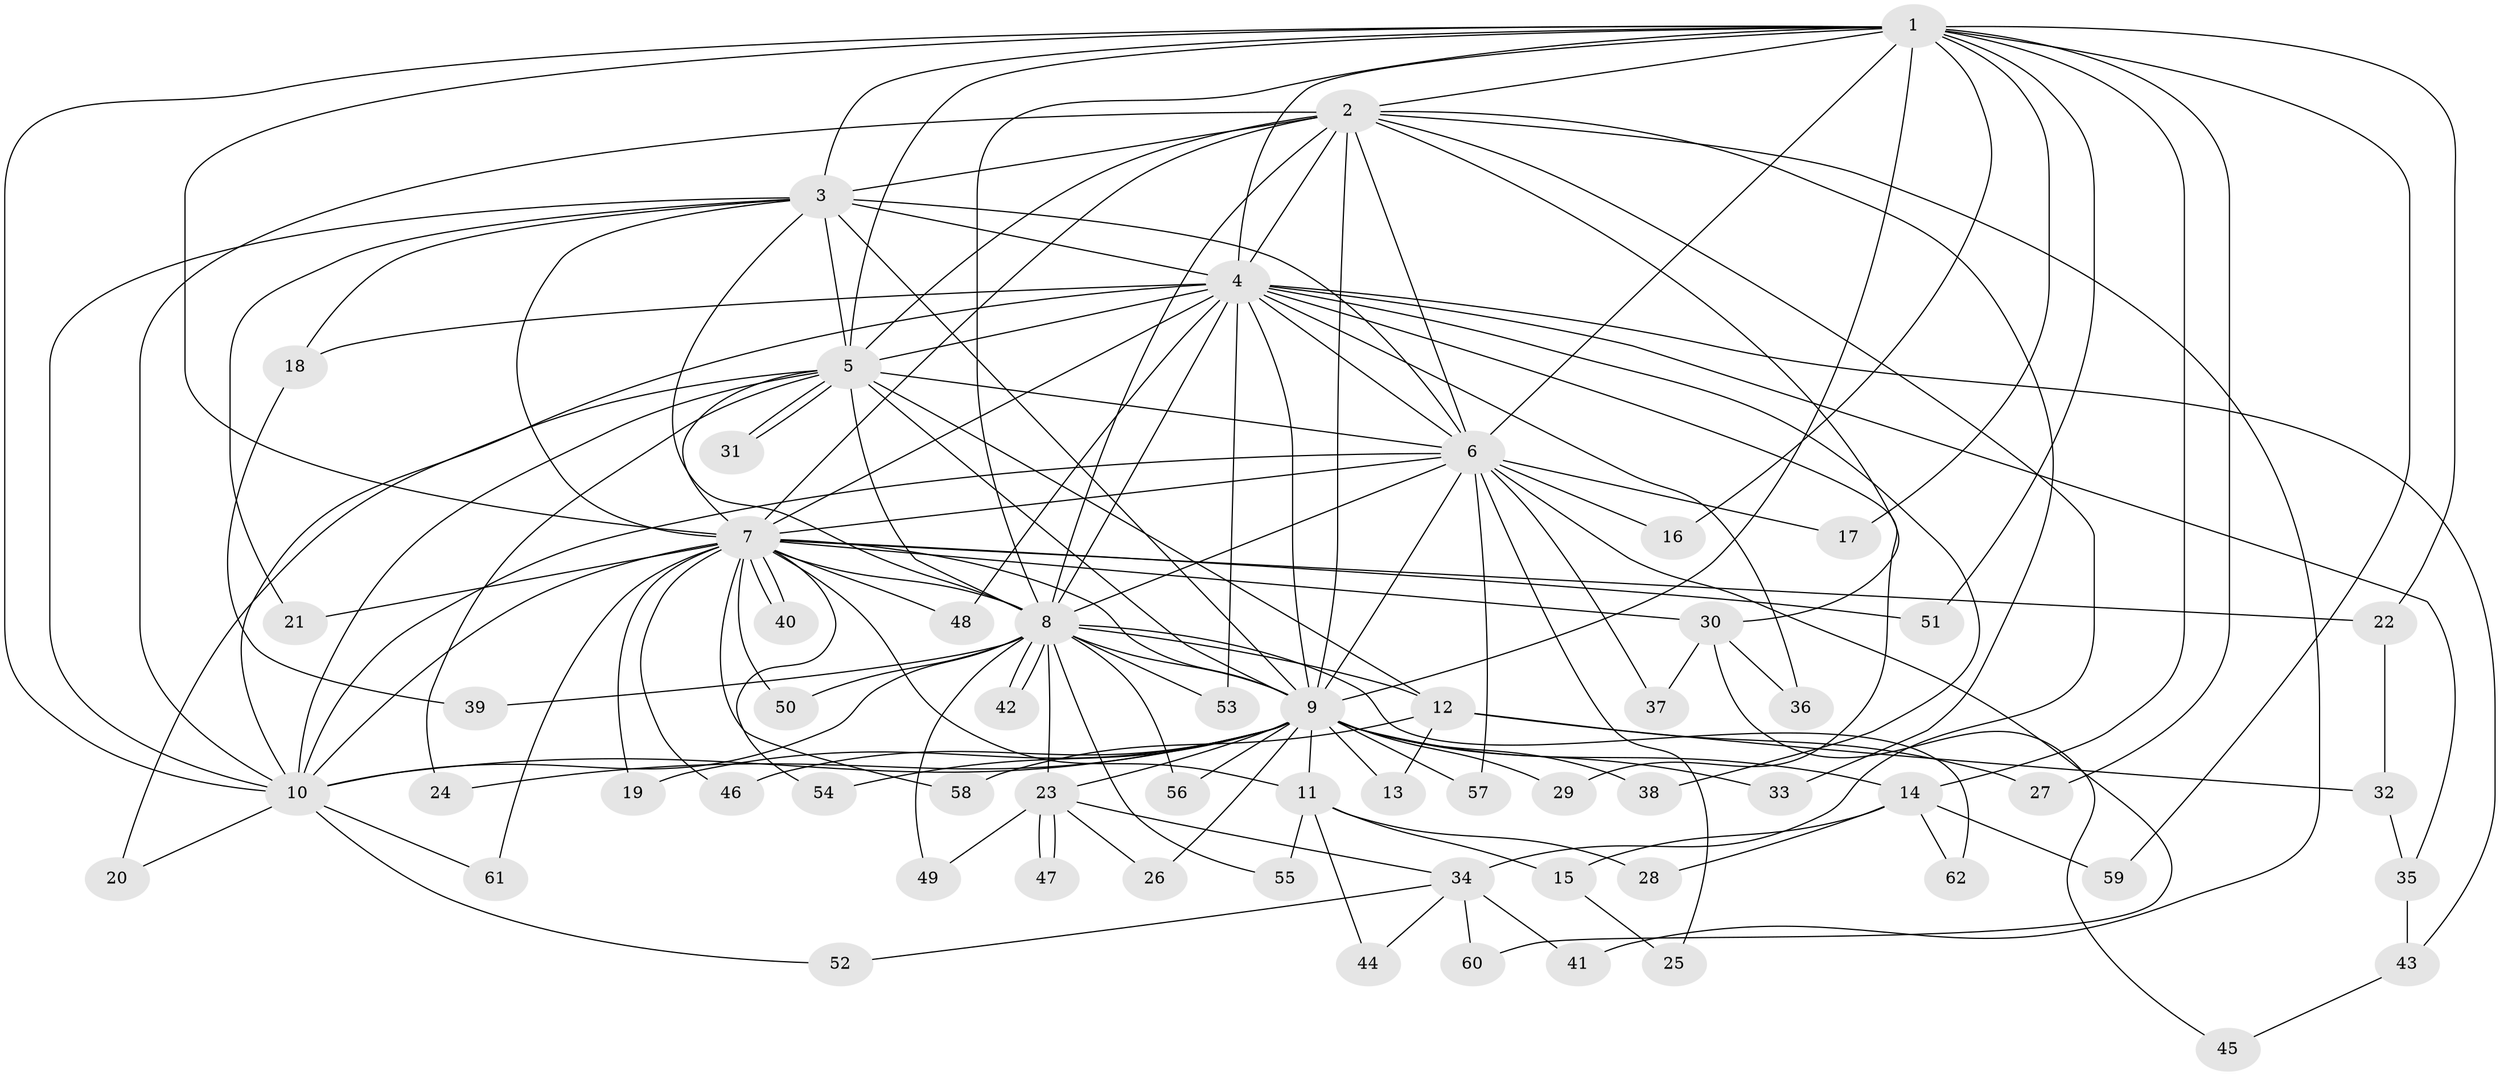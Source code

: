 // coarse degree distribution, {9: 0.14285714285714285, 10: 0.14285714285714285, 14: 0.047619047619047616, 11: 0.09523809523809523, 7: 0.047619047619047616, 2: 0.14285714285714285, 4: 0.09523809523809523, 6: 0.09523809523809523, 1: 0.09523809523809523, 5: 0.047619047619047616, 3: 0.047619047619047616}
// Generated by graph-tools (version 1.1) at 2025/49/03/04/25 22:49:40]
// undirected, 62 vertices, 149 edges
graph export_dot {
  node [color=gray90,style=filled];
  1;
  2;
  3;
  4;
  5;
  6;
  7;
  8;
  9;
  10;
  11;
  12;
  13;
  14;
  15;
  16;
  17;
  18;
  19;
  20;
  21;
  22;
  23;
  24;
  25;
  26;
  27;
  28;
  29;
  30;
  31;
  32;
  33;
  34;
  35;
  36;
  37;
  38;
  39;
  40;
  41;
  42;
  43;
  44;
  45;
  46;
  47;
  48;
  49;
  50;
  51;
  52;
  53;
  54;
  55;
  56;
  57;
  58;
  59;
  60;
  61;
  62;
  1 -- 2;
  1 -- 3;
  1 -- 4;
  1 -- 5;
  1 -- 6;
  1 -- 7;
  1 -- 8;
  1 -- 9;
  1 -- 10;
  1 -- 14;
  1 -- 16;
  1 -- 17;
  1 -- 22;
  1 -- 27;
  1 -- 51;
  1 -- 59;
  2 -- 3;
  2 -- 4;
  2 -- 5;
  2 -- 6;
  2 -- 7;
  2 -- 8;
  2 -- 9;
  2 -- 10;
  2 -- 30;
  2 -- 33;
  2 -- 34;
  2 -- 41;
  3 -- 4;
  3 -- 5;
  3 -- 6;
  3 -- 7;
  3 -- 8;
  3 -- 9;
  3 -- 10;
  3 -- 18;
  3 -- 21;
  4 -- 5;
  4 -- 6;
  4 -- 7;
  4 -- 8;
  4 -- 9;
  4 -- 10;
  4 -- 18;
  4 -- 29;
  4 -- 35;
  4 -- 36;
  4 -- 38;
  4 -- 43;
  4 -- 48;
  4 -- 53;
  5 -- 6;
  5 -- 7;
  5 -- 8;
  5 -- 9;
  5 -- 10;
  5 -- 12;
  5 -- 20;
  5 -- 24;
  5 -- 31;
  5 -- 31;
  6 -- 7;
  6 -- 8;
  6 -- 9;
  6 -- 10;
  6 -- 16;
  6 -- 17;
  6 -- 25;
  6 -- 37;
  6 -- 57;
  6 -- 60;
  7 -- 8;
  7 -- 9;
  7 -- 10;
  7 -- 11;
  7 -- 19;
  7 -- 21;
  7 -- 22;
  7 -- 30;
  7 -- 40;
  7 -- 40;
  7 -- 46;
  7 -- 48;
  7 -- 50;
  7 -- 51;
  7 -- 54;
  7 -- 58;
  7 -- 61;
  8 -- 9;
  8 -- 10;
  8 -- 12;
  8 -- 23;
  8 -- 39;
  8 -- 42;
  8 -- 42;
  8 -- 49;
  8 -- 50;
  8 -- 53;
  8 -- 55;
  8 -- 56;
  8 -- 62;
  9 -- 10;
  9 -- 11;
  9 -- 13;
  9 -- 14;
  9 -- 19;
  9 -- 23;
  9 -- 24;
  9 -- 26;
  9 -- 29;
  9 -- 33;
  9 -- 38;
  9 -- 46;
  9 -- 54;
  9 -- 56;
  9 -- 57;
  10 -- 20;
  10 -- 52;
  10 -- 61;
  11 -- 15;
  11 -- 28;
  11 -- 44;
  11 -- 55;
  12 -- 13;
  12 -- 27;
  12 -- 32;
  12 -- 58;
  14 -- 15;
  14 -- 28;
  14 -- 59;
  14 -- 62;
  15 -- 25;
  18 -- 39;
  22 -- 32;
  23 -- 26;
  23 -- 34;
  23 -- 47;
  23 -- 47;
  23 -- 49;
  30 -- 36;
  30 -- 37;
  30 -- 45;
  32 -- 35;
  34 -- 41;
  34 -- 44;
  34 -- 52;
  34 -- 60;
  35 -- 43;
  43 -- 45;
}
